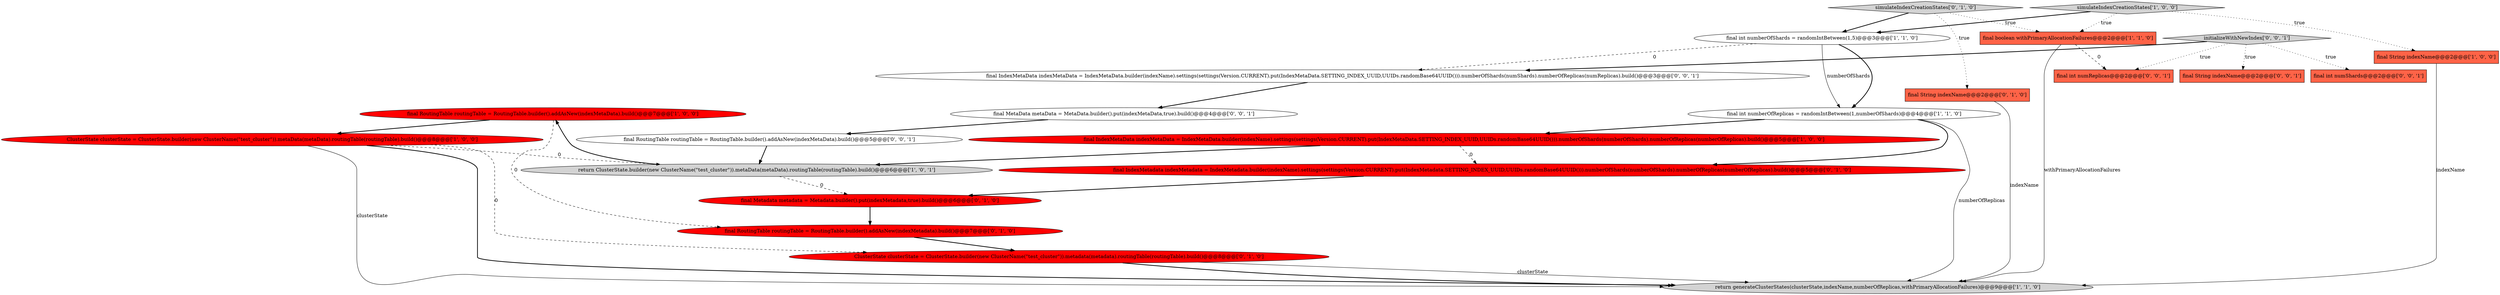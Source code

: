 digraph {
7 [style = filled, label = "final RoutingTable routingTable = RoutingTable.builder().addAsNew(indexMetaData).build()@@@7@@@['1', '0', '0']", fillcolor = red, shape = ellipse image = "AAA1AAABBB1BBB"];
8 [style = filled, label = "simulateIndexCreationStates['1', '0', '0']", fillcolor = lightgray, shape = diamond image = "AAA0AAABBB1BBB"];
3 [style = filled, label = "final String indexName@@@2@@@['1', '0', '0']", fillcolor = tomato, shape = box image = "AAA0AAABBB1BBB"];
15 [style = filled, label = "final IndexMetadata indexMetadata = IndexMetadata.builder(indexName).settings(settings(Version.CURRENT).put(IndexMetadata.SETTING_INDEX_UUID,UUIDs.randomBase64UUID())).numberOfShards(numberOfShards).numberOfReplicas(numberOfReplicas).build()@@@5@@@['0', '1', '0']", fillcolor = red, shape = ellipse image = "AAA1AAABBB2BBB"];
9 [style = filled, label = "final IndexMetaData indexMetaData = IndexMetaData.builder(indexName).settings(settings(Version.CURRENT).put(IndexMetaData.SETTING_INDEX_UUID,UUIDs.randomBase64UUID())).numberOfShards(numberOfShards).numberOfReplicas(numberOfReplicas).build()@@@5@@@['1', '0', '0']", fillcolor = red, shape = ellipse image = "AAA1AAABBB1BBB"];
13 [style = filled, label = "final Metadata metadata = Metadata.builder().put(indexMetadata,true).build()@@@6@@@['0', '1', '0']", fillcolor = red, shape = ellipse image = "AAA1AAABBB2BBB"];
19 [style = filled, label = "final RoutingTable routingTable = RoutingTable.builder().addAsNew(indexMetaData).build()@@@5@@@['0', '0', '1']", fillcolor = white, shape = ellipse image = "AAA0AAABBB3BBB"];
11 [style = filled, label = "ClusterState clusterState = ClusterState.builder(new ClusterName(\"test_cluster\")).metadata(metadata).routingTable(routingTable).build()@@@8@@@['0', '1', '0']", fillcolor = red, shape = ellipse image = "AAA1AAABBB2BBB"];
10 [style = filled, label = "final RoutingTable routingTable = RoutingTable.builder().addAsNew(indexMetadata).build()@@@7@@@['0', '1', '0']", fillcolor = red, shape = ellipse image = "AAA1AAABBB2BBB"];
20 [style = filled, label = "final int numShards@@@2@@@['0', '0', '1']", fillcolor = tomato, shape = box image = "AAA0AAABBB3BBB"];
2 [style = filled, label = "return generateClusterStates(clusterState,indexName,numberOfReplicas,withPrimaryAllocationFailures)@@@9@@@['1', '1', '0']", fillcolor = lightgray, shape = ellipse image = "AAA0AAABBB1BBB"];
14 [style = filled, label = "final String indexName@@@2@@@['0', '1', '0']", fillcolor = tomato, shape = box image = "AAA0AAABBB2BBB"];
21 [style = filled, label = "final MetaData metaData = MetaData.builder().put(indexMetaData,true).build()@@@4@@@['0', '0', '1']", fillcolor = white, shape = ellipse image = "AAA0AAABBB3BBB"];
6 [style = filled, label = "ClusterState clusterState = ClusterState.builder(new ClusterName(\"test_cluster\")).metaData(metaData).routingTable(routingTable).build()@@@8@@@['1', '0', '0']", fillcolor = red, shape = ellipse image = "AAA1AAABBB1BBB"];
22 [style = filled, label = "final int numReplicas@@@2@@@['0', '0', '1']", fillcolor = tomato, shape = box image = "AAA0AAABBB3BBB"];
4 [style = filled, label = "final boolean withPrimaryAllocationFailures@@@2@@@['1', '1', '0']", fillcolor = tomato, shape = box image = "AAA0AAABBB1BBB"];
18 [style = filled, label = "final String indexName@@@2@@@['0', '0', '1']", fillcolor = tomato, shape = box image = "AAA0AAABBB3BBB"];
1 [style = filled, label = "return ClusterState.builder(new ClusterName(\"test_cluster\")).metaData(metaData).routingTable(routingTable).build()@@@6@@@['1', '0', '1']", fillcolor = lightgray, shape = ellipse image = "AAA0AAABBB1BBB"];
17 [style = filled, label = "initializeWithNewIndex['0', '0', '1']", fillcolor = lightgray, shape = diamond image = "AAA0AAABBB3BBB"];
12 [style = filled, label = "simulateIndexCreationStates['0', '1', '0']", fillcolor = lightgray, shape = diamond image = "AAA0AAABBB2BBB"];
5 [style = filled, label = "final int numberOfReplicas = randomIntBetween(1,numberOfShards)@@@4@@@['1', '1', '0']", fillcolor = white, shape = ellipse image = "AAA0AAABBB1BBB"];
0 [style = filled, label = "final int numberOfShards = randomIntBetween(1,5)@@@3@@@['1', '1', '0']", fillcolor = white, shape = ellipse image = "AAA0AAABBB1BBB"];
16 [style = filled, label = "final IndexMetaData indexMetaData = IndexMetaData.builder(indexName).settings(settings(Version.CURRENT).put(IndexMetaData.SETTING_INDEX_UUID,UUIDs.randomBase64UUID())).numberOfShards(numShards).numberOfReplicas(numReplicas).build()@@@3@@@['0', '0', '1']", fillcolor = white, shape = ellipse image = "AAA0AAABBB3BBB"];
17->20 [style = dotted, label="true"];
5->2 [style = solid, label="numberOfReplicas"];
13->10 [style = bold, label=""];
15->13 [style = bold, label=""];
6->1 [style = dashed, label="0"];
5->9 [style = bold, label=""];
21->19 [style = bold, label=""];
17->18 [style = dotted, label="true"];
6->11 [style = dashed, label="0"];
0->16 [style = dashed, label="0"];
5->15 [style = bold, label=""];
6->2 [style = solid, label="clusterState"];
3->2 [style = solid, label="indexName"];
4->22 [style = dashed, label="0"];
12->0 [style = bold, label=""];
1->7 [style = bold, label=""];
0->5 [style = solid, label="numberOfShards"];
8->4 [style = dotted, label="true"];
11->2 [style = bold, label=""];
8->3 [style = dotted, label="true"];
6->2 [style = bold, label=""];
4->2 [style = solid, label="withPrimaryAllocationFailures"];
8->0 [style = bold, label=""];
1->13 [style = dashed, label="0"];
12->14 [style = dotted, label="true"];
11->2 [style = solid, label="clusterState"];
19->1 [style = bold, label=""];
9->15 [style = dashed, label="0"];
16->21 [style = bold, label=""];
7->6 [style = bold, label=""];
17->22 [style = dotted, label="true"];
7->10 [style = dashed, label="0"];
12->4 [style = dotted, label="true"];
9->1 [style = bold, label=""];
17->16 [style = bold, label=""];
14->2 [style = solid, label="indexName"];
0->5 [style = bold, label=""];
10->11 [style = bold, label=""];
}
